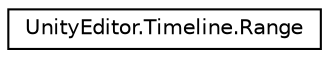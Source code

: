 digraph "Graphical Class Hierarchy"
{
 // LATEX_PDF_SIZE
  edge [fontname="Helvetica",fontsize="10",labelfontname="Helvetica",labelfontsize="10"];
  node [fontname="Helvetica",fontsize="10",shape=record];
  rankdir="LR";
  Node0 [label="UnityEditor.Timeline.Range",height=0.2,width=0.4,color="black", fillcolor="white", style="filled",URL="$struct_unity_editor_1_1_timeline_1_1_range.html",tooltip=" "];
}
